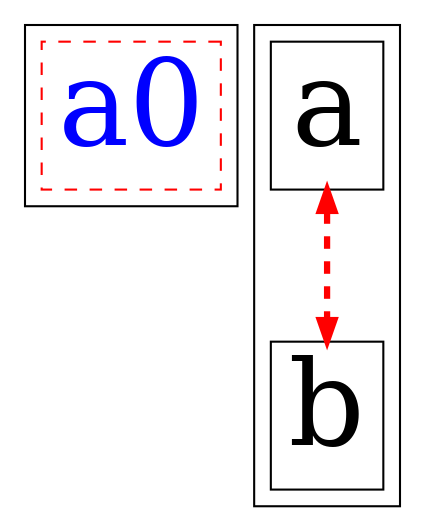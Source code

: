 digraph G {
node[shape=rect]
node[fontsize=57]
a0[fontcolor=yellow]

subgraph cluster_0 {
    node[style=dashed fontcolor=red]

    a0[fontcolor=blue]
}
a0[style=dashed]
a0[color=red]

edge[color=red]
edge[dir=both]

subgraph cluster_1 {
edge[style=dashed]
a->b[penwidth=3 minlen=2]
}
}